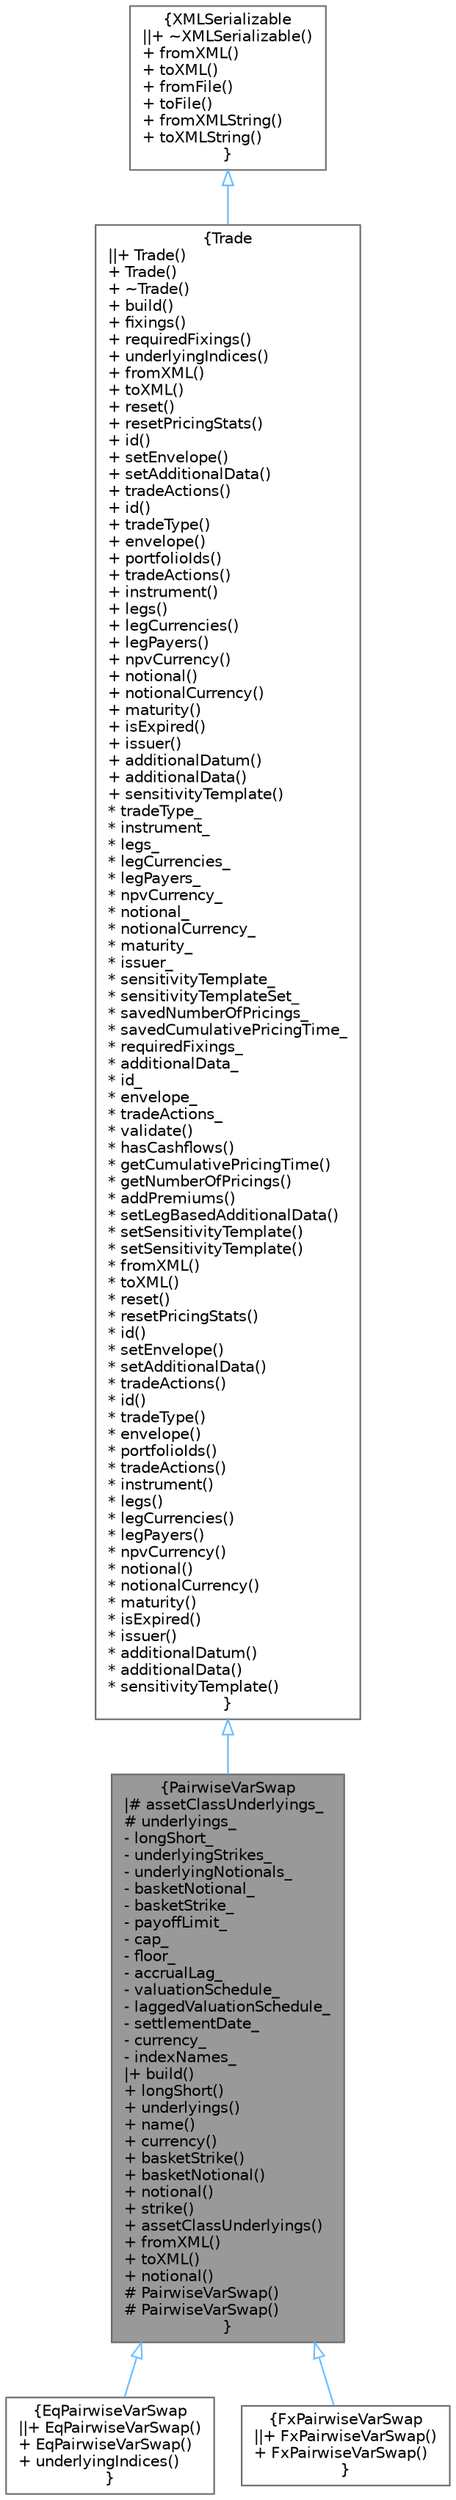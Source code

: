 digraph "PairwiseVarSwap"
{
 // INTERACTIVE_SVG=YES
 // LATEX_PDF_SIZE
  bgcolor="transparent";
  edge [fontname=Helvetica,fontsize=10,labelfontname=Helvetica,labelfontsize=10];
  node [fontname=Helvetica,fontsize=10,shape=box,height=0.2,width=0.4];
  Node1 [label="{PairwiseVarSwap\n|# assetClassUnderlyings_\l# underlyings_\l- longShort_\l- underlyingStrikes_\l- underlyingNotionals_\l- basketNotional_\l- basketStrike_\l- payoffLimit_\l- cap_\l- floor_\l- accrualLag_\l- valuationSchedule_\l- laggedValuationSchedule_\l- settlementDate_\l- currency_\l- indexNames_\l|+ build()\l+ longShort()\l+ underlyings()\l+ name()\l+ currency()\l+ basketStrike()\l+ basketNotional()\l+ notional()\l+ strike()\l+ assetClassUnderlyings()\l+ fromXML()\l+ toXML()\l+ notional()\l# PairwiseVarSwap()\l# PairwiseVarSwap()\l}",height=0.2,width=0.4,color="gray40", fillcolor="grey60", style="filled", fontcolor="black",tooltip=" "];
  Node2 -> Node1 [dir="back",color="steelblue1",style="solid",arrowtail="onormal"];
  Node2 [label="{Trade\n||+ Trade()\l+ Trade()\l+ ~Trade()\l+ build()\l+ fixings()\l+ requiredFixings()\l+ underlyingIndices()\l+ fromXML()\l+ toXML()\l+ reset()\l+ resetPricingStats()\l+ id()\l+ setEnvelope()\l+ setAdditionalData()\l+ tradeActions()\l+ id()\l+ tradeType()\l+ envelope()\l+ portfolioIds()\l+ tradeActions()\l+ instrument()\l+ legs()\l+ legCurrencies()\l+ legPayers()\l+ npvCurrency()\l+ notional()\l+ notionalCurrency()\l+ maturity()\l+ isExpired()\l+ issuer()\l+ additionalDatum()\l+ additionalData()\l+ sensitivityTemplate()\l* tradeType_\l* instrument_\l* legs_\l* legCurrencies_\l* legPayers_\l* npvCurrency_\l* notional_\l* notionalCurrency_\l* maturity_\l* issuer_\l* sensitivityTemplate_\l* sensitivityTemplateSet_\l* savedNumberOfPricings_\l* savedCumulativePricingTime_\l* requiredFixings_\l* additionalData_\l* id_\l* envelope_\l* tradeActions_\l* validate()\l* hasCashflows()\l* getCumulativePricingTime()\l* getNumberOfPricings()\l* addPremiums()\l* setLegBasedAdditionalData()\l* setSensitivityTemplate()\l* setSensitivityTemplate()\l* fromXML()\l* toXML()\l* reset()\l* resetPricingStats()\l* id()\l* setEnvelope()\l* setAdditionalData()\l* tradeActions()\l* id()\l* tradeType()\l* envelope()\l* portfolioIds()\l* tradeActions()\l* instrument()\l* legs()\l* legCurrencies()\l* legPayers()\l* npvCurrency()\l* notional()\l* notionalCurrency()\l* maturity()\l* isExpired()\l* issuer()\l* additionalDatum()\l* additionalData()\l* sensitivityTemplate()\l}",height=0.2,width=0.4,color="gray40", fillcolor="white", style="filled",URL="$classore_1_1data_1_1_trade.html",tooltip="Trade base class."];
  Node3 -> Node2 [dir="back",color="steelblue1",style="solid",arrowtail="onormal"];
  Node3 [label="{XMLSerializable\n||+ ~XMLSerializable()\l+ fromXML()\l+ toXML()\l+ fromFile()\l+ toFile()\l+ fromXMLString()\l+ toXMLString()\l}",height=0.2,width=0.4,color="gray40", fillcolor="white", style="filled",URL="$classore_1_1data_1_1_x_m_l_serializable.html",tooltip="Base class for all serializable classes."];
  Node1 -> Node4 [dir="back",color="steelblue1",style="solid",arrowtail="onormal"];
  Node4 [label="{EqPairwiseVarSwap\n||+ EqPairwiseVarSwap()\l+ EqPairwiseVarSwap()\l+ underlyingIndices()\l}",height=0.2,width=0.4,color="gray40", fillcolor="white", style="filled",URL="$classore_1_1data_1_1_eq_pairwise_var_swap.html",tooltip=" "];
  Node1 -> Node5 [dir="back",color="steelblue1",style="solid",arrowtail="onormal"];
  Node5 [label="{FxPairwiseVarSwap\n||+ FxPairwiseVarSwap()\l+ FxPairwiseVarSwap()\l}",height=0.2,width=0.4,color="gray40", fillcolor="white", style="filled",URL="$classore_1_1data_1_1_fx_pairwise_var_swap.html",tooltip=" "];
}
